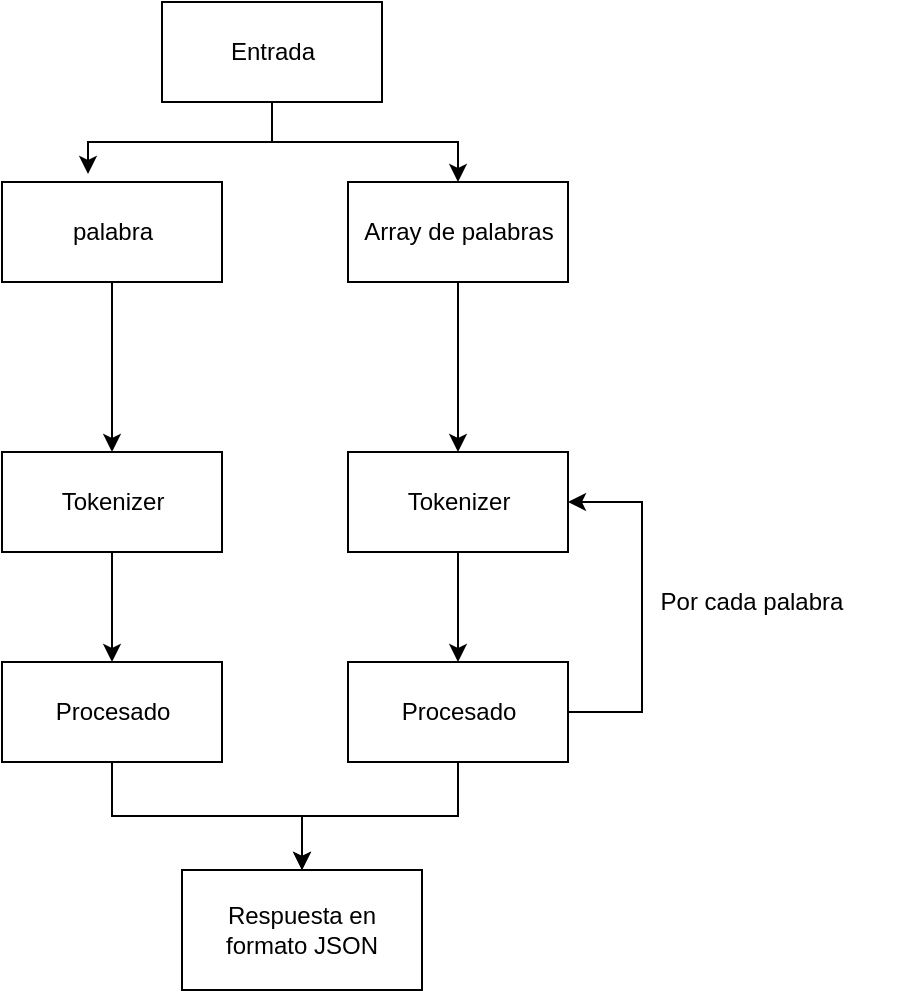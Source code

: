 <mxfile version="10.6.6" type="device"><diagram id="Gjy5n1JMEfsgpbk9Ix3n" name="Page-1"><mxGraphModel dx="1394" dy="747" grid="1" gridSize="10" guides="1" tooltips="1" connect="1" arrows="1" fold="1" page="1" pageScale="1" pageWidth="827" pageHeight="1169" math="0" shadow="0"><root><mxCell id="0"/><mxCell id="1" parent="0"/><mxCell id="ANj0clRYnpzAcMXGGtSe-2" style="edgeStyle=orthogonalEdgeStyle;rounded=0;orthogonalLoop=1;jettySize=auto;html=1;entryX=0.5;entryY=0;entryDx=0;entryDy=0;" edge="1" parent="1" source="RJMMcDYganIZJ4E8drSN-1" target="ANj0clRYnpzAcMXGGtSe-1"><mxGeometry relative="1" as="geometry"/></mxCell><mxCell id="ANj0clRYnpzAcMXGGtSe-3" style="edgeStyle=orthogonalEdgeStyle;rounded=0;orthogonalLoop=1;jettySize=auto;html=1;entryX=0.391;entryY=-0.08;entryDx=0;entryDy=0;entryPerimeter=0;" edge="1" parent="1" source="RJMMcDYganIZJ4E8drSN-1" target="RJMMcDYganIZJ4E8drSN-2"><mxGeometry relative="1" as="geometry"/></mxCell><mxCell id="RJMMcDYganIZJ4E8drSN-1" value="Entrada&lt;br&gt;" style="html=1;" parent="1" vertex="1"><mxGeometry x="320" y="90" width="110" height="50" as="geometry"/></mxCell><mxCell id="RJMMcDYganIZJ4E8drSN-8" value="" style="edgeStyle=orthogonalEdgeStyle;rounded=0;orthogonalLoop=1;jettySize=auto;html=1;" parent="1" source="RJMMcDYganIZJ4E8drSN-2" target="RJMMcDYganIZJ4E8drSN-3" edge="1"><mxGeometry relative="1" as="geometry"/></mxCell><mxCell id="RJMMcDYganIZJ4E8drSN-2" value="palabra" style="html=1;" parent="1" vertex="1"><mxGeometry x="240" y="180" width="110" height="50" as="geometry"/></mxCell><mxCell id="RJMMcDYganIZJ4E8drSN-3" value="Tokenizer&lt;br&gt;" style="html=1;" parent="1" vertex="1"><mxGeometry x="240" y="315" width="110" height="50" as="geometry"/></mxCell><mxCell id="ANj0clRYnpzAcMXGGtSe-4" style="edgeStyle=orthogonalEdgeStyle;rounded=0;orthogonalLoop=1;jettySize=auto;html=1;" edge="1" parent="1" source="RJMMcDYganIZJ4E8drSN-7" target="ANj0clRYnpzAcMXGGtSe-5"><mxGeometry relative="1" as="geometry"><mxPoint x="358" y="580" as="targetPoint"/></mxGeometry></mxCell><mxCell id="RJMMcDYganIZJ4E8drSN-7" value="Procesado" style="html=1;" parent="1" vertex="1"><mxGeometry x="240" y="420" width="110" height="50" as="geometry"/></mxCell><mxCell id="RJMMcDYganIZJ4E8drSN-9" value="" style="edgeStyle=orthogonalEdgeStyle;rounded=0;orthogonalLoop=1;jettySize=auto;html=1;exitX=0.5;exitY=1;exitDx=0;exitDy=0;entryX=0.5;entryY=0;entryDx=0;entryDy=0;" parent="1" source="RJMMcDYganIZJ4E8drSN-3" target="RJMMcDYganIZJ4E8drSN-7" edge="1"><mxGeometry relative="1" as="geometry"><mxPoint x="386" y="327" as="sourcePoint"/><mxPoint x="386" y="377" as="targetPoint"/></mxGeometry></mxCell><mxCell id="ANj0clRYnpzAcMXGGtSe-13" style="edgeStyle=orthogonalEdgeStyle;rounded=0;orthogonalLoop=1;jettySize=auto;html=1;" edge="1" parent="1" source="ANj0clRYnpzAcMXGGtSe-1" target="ANj0clRYnpzAcMXGGtSe-9"><mxGeometry relative="1" as="geometry"/></mxCell><mxCell id="ANj0clRYnpzAcMXGGtSe-1" value="Array de palabras" style="html=1;" vertex="1" parent="1"><mxGeometry x="413" y="180" width="110" height="50" as="geometry"/></mxCell><mxCell id="ANj0clRYnpzAcMXGGtSe-5" value="Respuesta en formato JSON" style="rounded=0;whiteSpace=wrap;html=1;" vertex="1" parent="1"><mxGeometry x="330" y="524" width="120" height="60" as="geometry"/></mxCell><mxCell id="ANj0clRYnpzAcMXGGtSe-9" value="Tokenizer&lt;br&gt;" style="html=1;" vertex="1" parent="1"><mxGeometry x="413" y="315" width="110" height="50" as="geometry"/></mxCell><mxCell id="ANj0clRYnpzAcMXGGtSe-12" style="edgeStyle=orthogonalEdgeStyle;rounded=0;orthogonalLoop=1;jettySize=auto;html=1;exitX=0.5;exitY=1;exitDx=0;exitDy=0;" edge="1" parent="1" source="ANj0clRYnpzAcMXGGtSe-10" target="ANj0clRYnpzAcMXGGtSe-5"><mxGeometry relative="1" as="geometry"/></mxCell><mxCell id="ANj0clRYnpzAcMXGGtSe-17" style="edgeStyle=orthogonalEdgeStyle;rounded=0;orthogonalLoop=1;jettySize=auto;html=1;entryX=1;entryY=0.5;entryDx=0;entryDy=0;exitX=1;exitY=0.5;exitDx=0;exitDy=0;" edge="1" parent="1" source="ANj0clRYnpzAcMXGGtSe-10" target="ANj0clRYnpzAcMXGGtSe-9"><mxGeometry relative="1" as="geometry"><mxPoint x="630" y="340" as="targetPoint"/><Array as="points"><mxPoint x="560" y="445"/><mxPoint x="560" y="340"/></Array></mxGeometry></mxCell><mxCell id="ANj0clRYnpzAcMXGGtSe-10" value="Procesado" style="html=1;" vertex="1" parent="1"><mxGeometry x="413" y="420" width="110" height="50" as="geometry"/></mxCell><mxCell id="ANj0clRYnpzAcMXGGtSe-11" value="" style="edgeStyle=orthogonalEdgeStyle;rounded=0;orthogonalLoop=1;jettySize=auto;html=1;exitX=0.5;exitY=1;exitDx=0;exitDy=0;entryX=0.5;entryY=0;entryDx=0;entryDy=0;" edge="1" parent="1" source="ANj0clRYnpzAcMXGGtSe-9" target="ANj0clRYnpzAcMXGGtSe-10"><mxGeometry relative="1" as="geometry"><mxPoint x="559" y="327" as="sourcePoint"/><mxPoint x="559" y="377" as="targetPoint"/></mxGeometry></mxCell><mxCell id="ANj0clRYnpzAcMXGGtSe-18" value="Por cada palabra" style="text;html=1;strokeColor=none;fillColor=none;align=center;verticalAlign=middle;whiteSpace=wrap;rounded=0;" vertex="1" parent="1"><mxGeometry x="540" y="380" width="150" height="20" as="geometry"/></mxCell></root></mxGraphModel></diagram></mxfile>